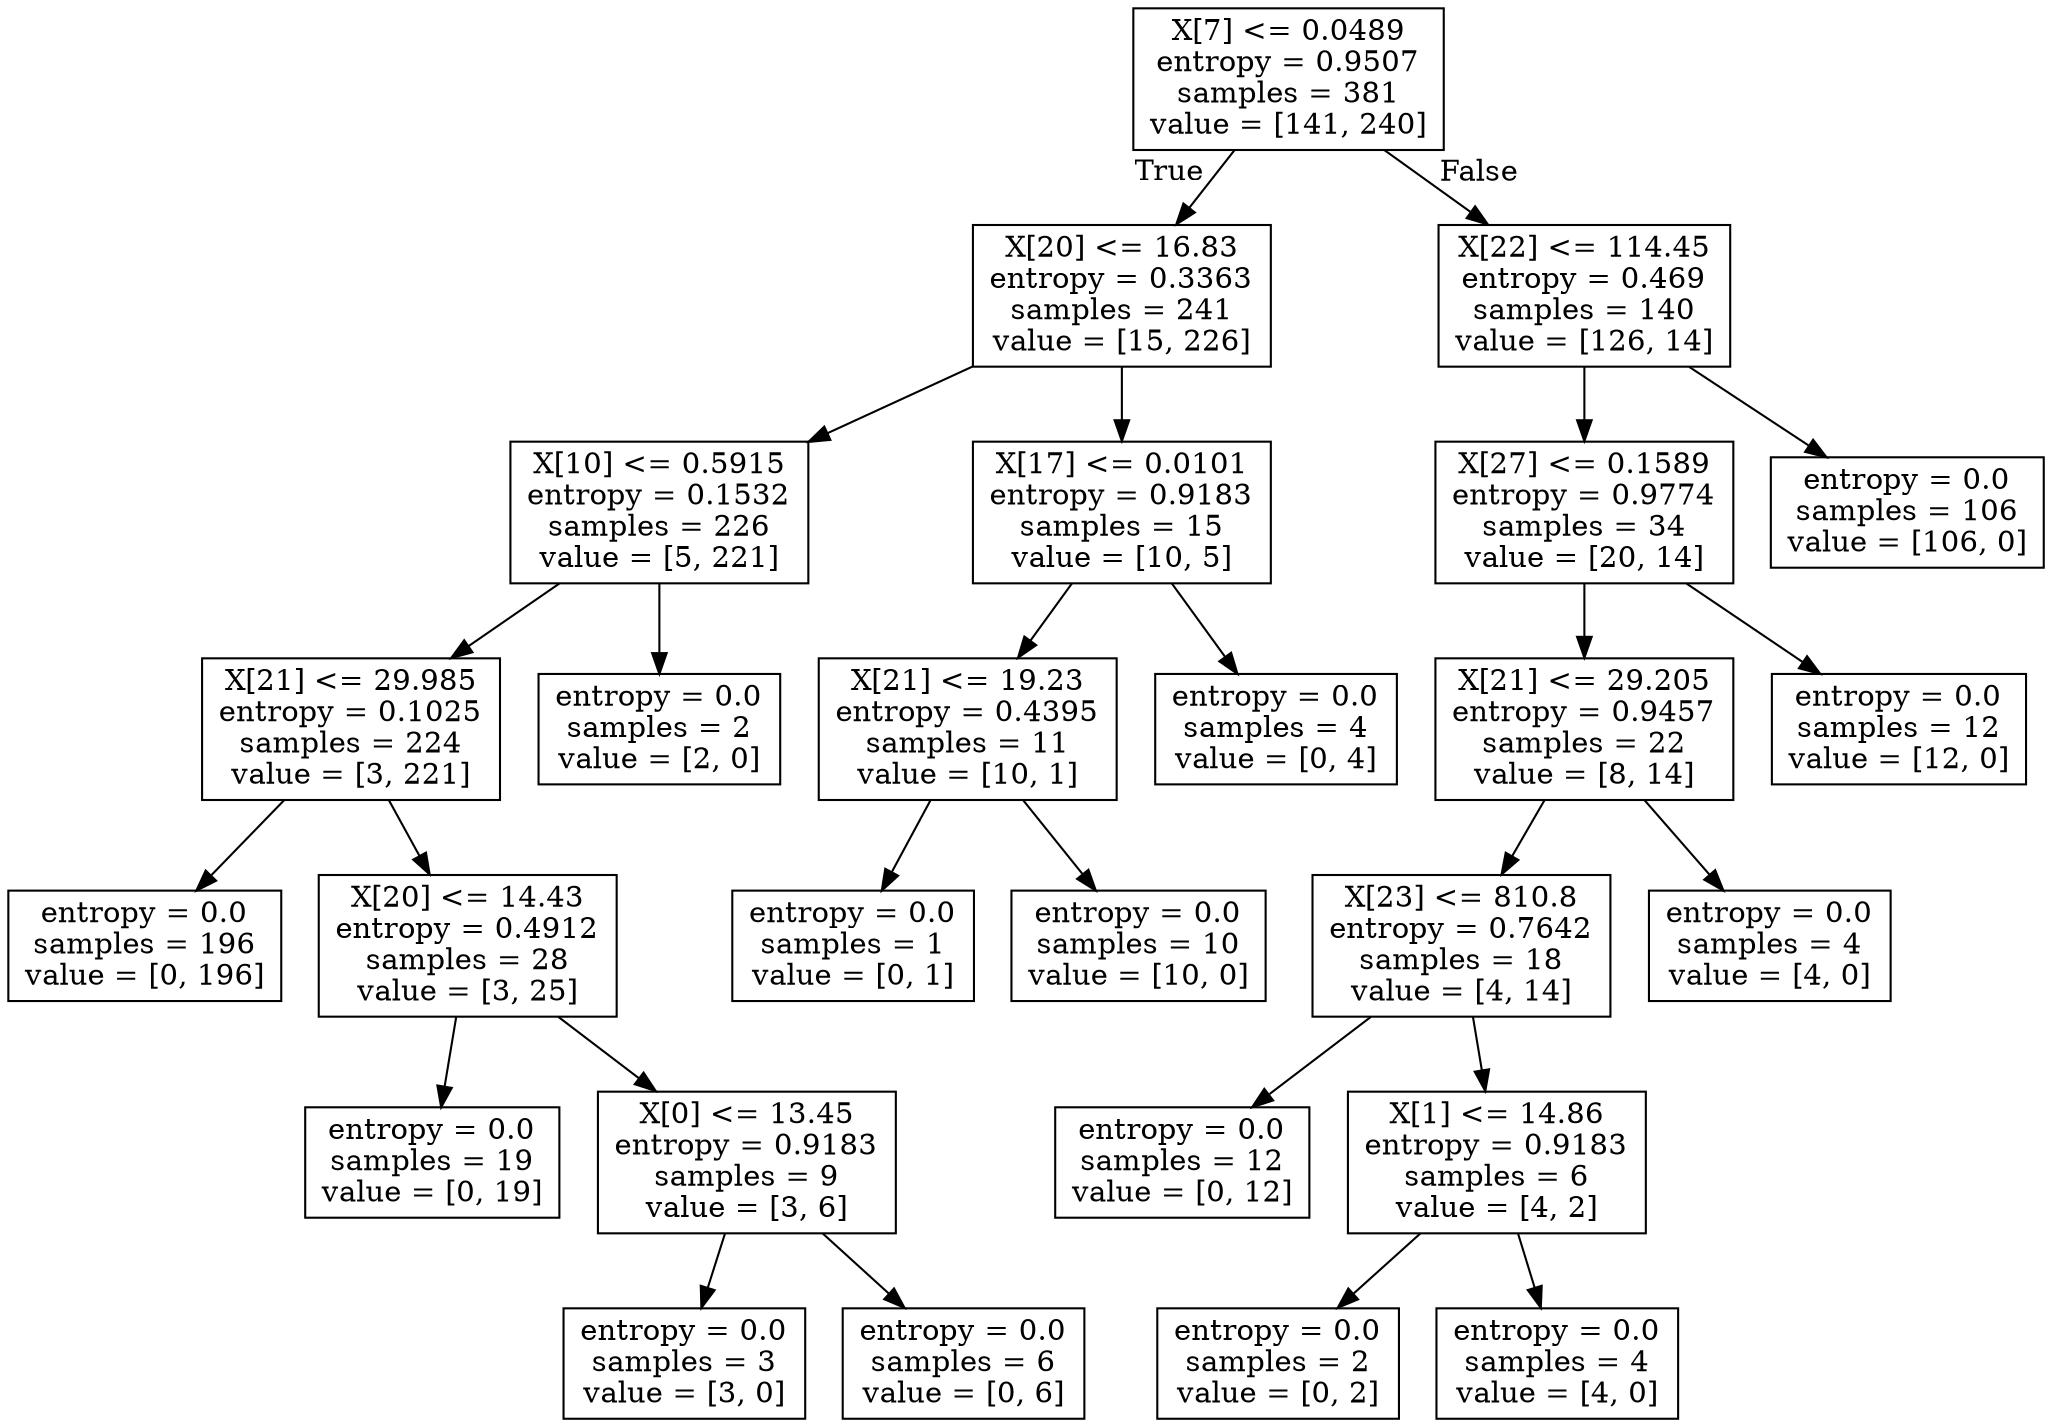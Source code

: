 digraph Tree {
node [shape=box] ;
0 [label="X[7] <= 0.0489\nentropy = 0.9507\nsamples = 381\nvalue = [141, 240]"] ;
1 [label="X[20] <= 16.83\nentropy = 0.3363\nsamples = 241\nvalue = [15, 226]"] ;
0 -> 1 [labeldistance=2.5, labelangle=45, headlabel="True"] ;
2 [label="X[10] <= 0.5915\nentropy = 0.1532\nsamples = 226\nvalue = [5, 221]"] ;
1 -> 2 ;
3 [label="X[21] <= 29.985\nentropy = 0.1025\nsamples = 224\nvalue = [3, 221]"] ;
2 -> 3 ;
4 [label="entropy = 0.0\nsamples = 196\nvalue = [0, 196]"] ;
3 -> 4 ;
5 [label="X[20] <= 14.43\nentropy = 0.4912\nsamples = 28\nvalue = [3, 25]"] ;
3 -> 5 ;
6 [label="entropy = 0.0\nsamples = 19\nvalue = [0, 19]"] ;
5 -> 6 ;
7 [label="X[0] <= 13.45\nentropy = 0.9183\nsamples = 9\nvalue = [3, 6]"] ;
5 -> 7 ;
8 [label="entropy = 0.0\nsamples = 3\nvalue = [3, 0]"] ;
7 -> 8 ;
9 [label="entropy = 0.0\nsamples = 6\nvalue = [0, 6]"] ;
7 -> 9 ;
10 [label="entropy = 0.0\nsamples = 2\nvalue = [2, 0]"] ;
2 -> 10 ;
11 [label="X[17] <= 0.0101\nentropy = 0.9183\nsamples = 15\nvalue = [10, 5]"] ;
1 -> 11 ;
12 [label="X[21] <= 19.23\nentropy = 0.4395\nsamples = 11\nvalue = [10, 1]"] ;
11 -> 12 ;
13 [label="entropy = 0.0\nsamples = 1\nvalue = [0, 1]"] ;
12 -> 13 ;
14 [label="entropy = 0.0\nsamples = 10\nvalue = [10, 0]"] ;
12 -> 14 ;
15 [label="entropy = 0.0\nsamples = 4\nvalue = [0, 4]"] ;
11 -> 15 ;
16 [label="X[22] <= 114.45\nentropy = 0.469\nsamples = 140\nvalue = [126, 14]"] ;
0 -> 16 [labeldistance=2.5, labelangle=-45, headlabel="False"] ;
17 [label="X[27] <= 0.1589\nentropy = 0.9774\nsamples = 34\nvalue = [20, 14]"] ;
16 -> 17 ;
18 [label="X[21] <= 29.205\nentropy = 0.9457\nsamples = 22\nvalue = [8, 14]"] ;
17 -> 18 ;
19 [label="X[23] <= 810.8\nentropy = 0.7642\nsamples = 18\nvalue = [4, 14]"] ;
18 -> 19 ;
20 [label="entropy = 0.0\nsamples = 12\nvalue = [0, 12]"] ;
19 -> 20 ;
21 [label="X[1] <= 14.86\nentropy = 0.9183\nsamples = 6\nvalue = [4, 2]"] ;
19 -> 21 ;
22 [label="entropy = 0.0\nsamples = 2\nvalue = [0, 2]"] ;
21 -> 22 ;
23 [label="entropy = 0.0\nsamples = 4\nvalue = [4, 0]"] ;
21 -> 23 ;
24 [label="entropy = 0.0\nsamples = 4\nvalue = [4, 0]"] ;
18 -> 24 ;
25 [label="entropy = 0.0\nsamples = 12\nvalue = [12, 0]"] ;
17 -> 25 ;
26 [label="entropy = 0.0\nsamples = 106\nvalue = [106, 0]"] ;
16 -> 26 ;
}